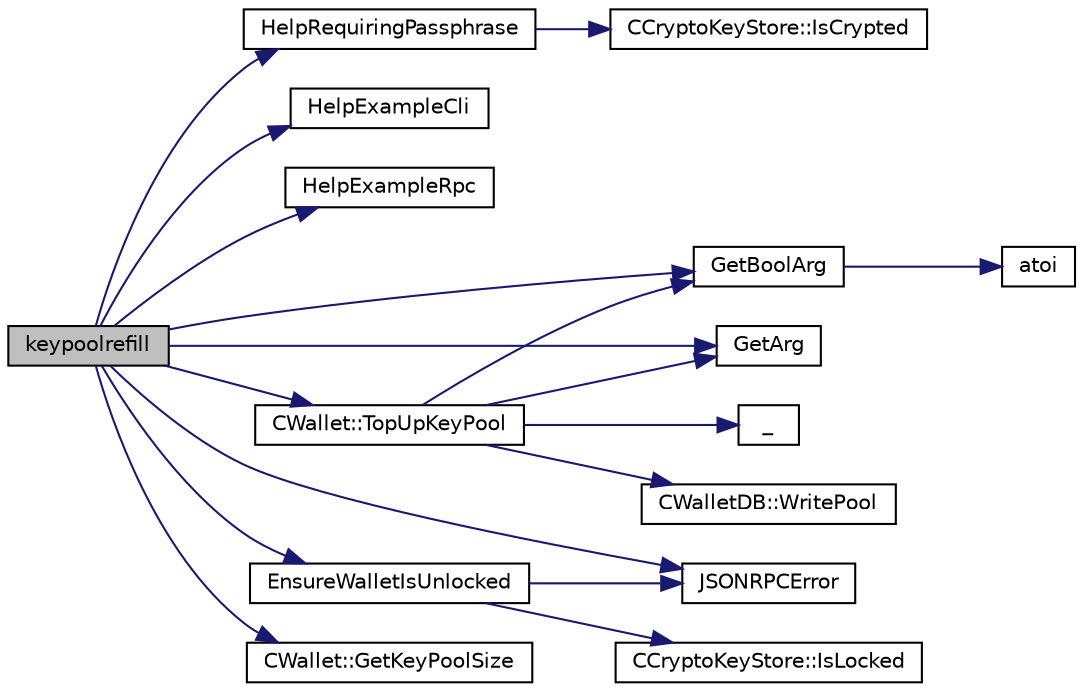 digraph "keypoolrefill"
{
  edge [fontname="Helvetica",fontsize="10",labelfontname="Helvetica",labelfontsize="10"];
  node [fontname="Helvetica",fontsize="10",shape=record];
  rankdir="LR";
  Node517 [label="keypoolrefill",height=0.2,width=0.4,color="black", fillcolor="grey75", style="filled", fontcolor="black"];
  Node517 -> Node518 [color="midnightblue",fontsize="10",style="solid",fontname="Helvetica"];
  Node518 [label="HelpRequiringPassphrase",height=0.2,width=0.4,color="black", fillcolor="white", style="filled",URL="$df/d1d/rpcwallet_8cpp.html#abcfbb0ad9335791f2832c01209b8f12d"];
  Node518 -> Node519 [color="midnightblue",fontsize="10",style="solid",fontname="Helvetica"];
  Node519 [label="CCryptoKeyStore::IsCrypted",height=0.2,width=0.4,color="black", fillcolor="white", style="filled",URL="$db/dad/class_c_crypto_key_store.html#acc8fed44366c98fb481333ca6e867088"];
  Node517 -> Node520 [color="midnightblue",fontsize="10",style="solid",fontname="Helvetica"];
  Node520 [label="HelpExampleCli",height=0.2,width=0.4,color="black", fillcolor="white", style="filled",URL="$d6/d76/rpcserver_8cpp.html#ac01ac6eab5467567ed0da106814e04ec"];
  Node517 -> Node521 [color="midnightblue",fontsize="10",style="solid",fontname="Helvetica"];
  Node521 [label="HelpExampleRpc",height=0.2,width=0.4,color="black", fillcolor="white", style="filled",URL="$d6/d76/rpcserver_8cpp.html#a06ea60e24e5a1053a14a11b1009bf9ef"];
  Node517 -> Node522 [color="midnightblue",fontsize="10",style="solid",fontname="Helvetica"];
  Node522 [label="GetBoolArg",height=0.2,width=0.4,color="black", fillcolor="white", style="filled",URL="$df/d2d/util_8cpp.html#a64d956f1dda7f9a80ab5d594532b906d",tooltip="Return boolean argument or default value. "];
  Node522 -> Node523 [color="midnightblue",fontsize="10",style="solid",fontname="Helvetica"];
  Node523 [label="atoi",height=0.2,width=0.4,color="black", fillcolor="white", style="filled",URL="$d8/d3c/util_8h.html#aa5ce96ec36f4413f820cec9c1831c070"];
  Node517 -> Node524 [color="midnightblue",fontsize="10",style="solid",fontname="Helvetica"];
  Node524 [label="GetArg",height=0.2,width=0.4,color="black", fillcolor="white", style="filled",URL="$df/d2d/util_8cpp.html#a24f685720bf40370e5bd2a192ad50cd8",tooltip="Return string argument or default value. "];
  Node517 -> Node525 [color="midnightblue",fontsize="10",style="solid",fontname="Helvetica"];
  Node525 [label="JSONRPCError",height=0.2,width=0.4,color="black", fillcolor="white", style="filled",URL="$d2/d30/rpcprotocol_8cpp.html#a17b1bb111ab339efc951929834766039"];
  Node517 -> Node526 [color="midnightblue",fontsize="10",style="solid",fontname="Helvetica"];
  Node526 [label="EnsureWalletIsUnlocked",height=0.2,width=0.4,color="black", fillcolor="white", style="filled",URL="$df/d1d/rpcwallet_8cpp.html#a8f837f6d506b9719cef93188db00fd3c"];
  Node526 -> Node527 [color="midnightblue",fontsize="10",style="solid",fontname="Helvetica"];
  Node527 [label="CCryptoKeyStore::IsLocked",height=0.2,width=0.4,color="black", fillcolor="white", style="filled",URL="$db/dad/class_c_crypto_key_store.html#a52919fa284a3aa10f1b4bd6018b6dbee"];
  Node526 -> Node525 [color="midnightblue",fontsize="10",style="solid",fontname="Helvetica"];
  Node517 -> Node528 [color="midnightblue",fontsize="10",style="solid",fontname="Helvetica"];
  Node528 [label="CWallet::TopUpKeyPool",height=0.2,width=0.4,color="black", fillcolor="white", style="filled",URL="$d2/de5/class_c_wallet.html#aeeeca131336b2ec20cede9a2fccc203a"];
  Node528 -> Node522 [color="midnightblue",fontsize="10",style="solid",fontname="Helvetica"];
  Node528 -> Node524 [color="midnightblue",fontsize="10",style="solid",fontname="Helvetica"];
  Node528 -> Node529 [color="midnightblue",fontsize="10",style="solid",fontname="Helvetica"];
  Node529 [label="CWalletDB::WritePool",height=0.2,width=0.4,color="black", fillcolor="white", style="filled",URL="$d4/d90/class_c_wallet_d_b.html#ad43630ad28a68c3e8b1a633f09aa0964"];
  Node528 -> Node530 [color="midnightblue",fontsize="10",style="solid",fontname="Helvetica"];
  Node530 [label="_",height=0.2,width=0.4,color="black", fillcolor="white", style="filled",URL="$d9/d6d/ui__interface_8h.html#aad133bb6103b53cebf03fd01e2f11ba1",tooltip="Translation function: Call Translate signal on UI interface, which returns a boost::optional result..."];
  Node517 -> Node531 [color="midnightblue",fontsize="10",style="solid",fontname="Helvetica"];
  Node531 [label="CWallet::GetKeyPoolSize",height=0.2,width=0.4,color="black", fillcolor="white", style="filled",URL="$d2/de5/class_c_wallet.html#a9d7415d88d10655ff2188bc713dff662"];
}
